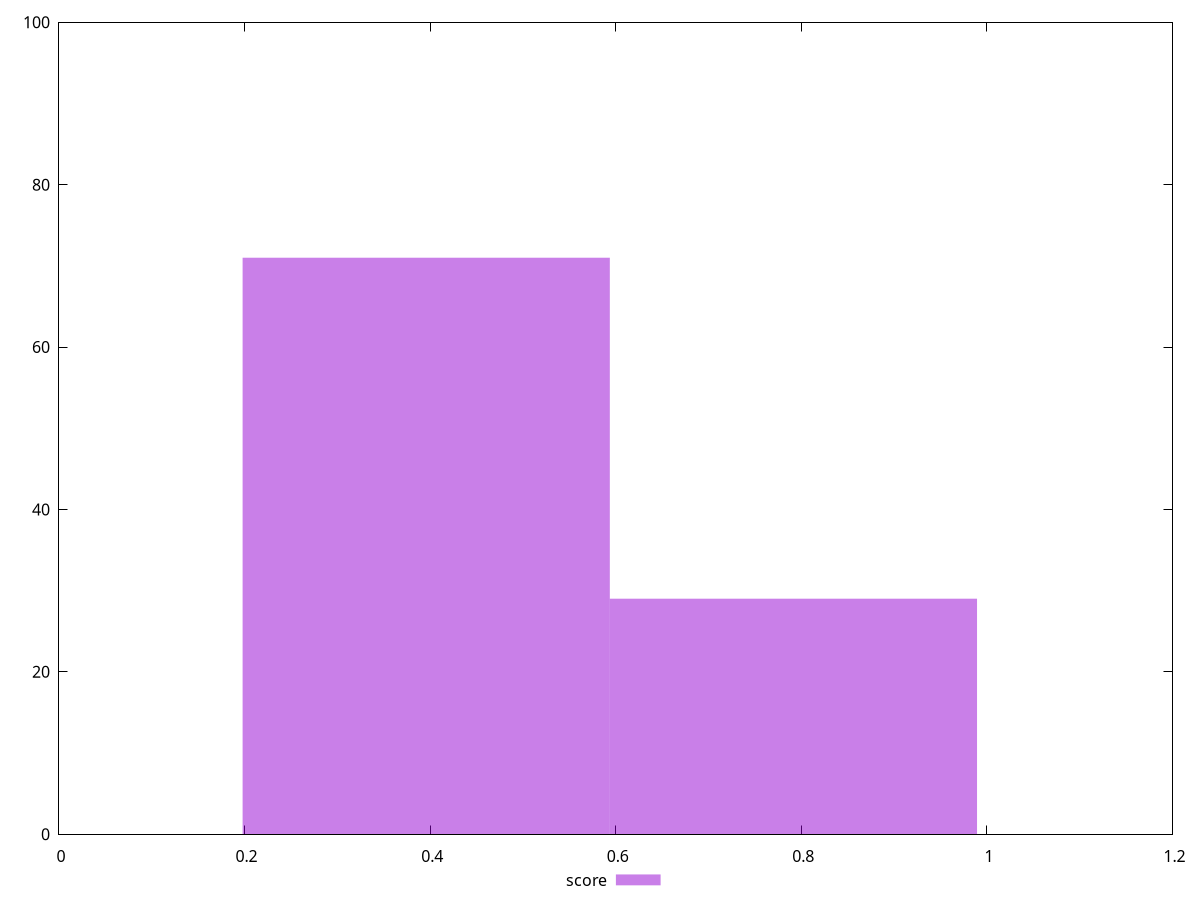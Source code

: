 reset
set terminal svg size 640, 490 enhanced background rgb 'white'
set output "reprap/cumulative-layout-shift/samples/pages+cached/score/histogram.svg"

$score <<EOF
0.39574006699892555 71
0.7914801339978511 29
EOF

set key outside below
set boxwidth 0.39574006699892555
set yrange [0:100]
set style fill transparent solid 0.5 noborder

plot \
  $score title "score" with boxes, \


reset